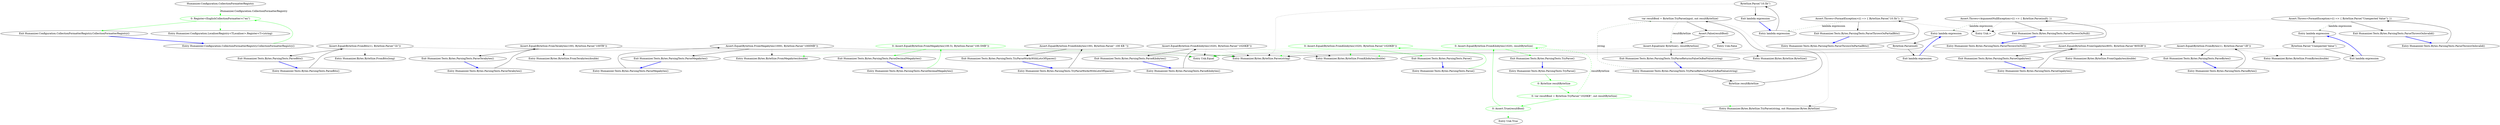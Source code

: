 digraph  {
d1 [cluster="Humanizer.Configuration.CollectionFormatterRegistry.CollectionFormatterRegistry()", color=green, community=0, label="0: Register<EnglishCollectionFormatter>(''en'')", span="9-9"];
d4 [label="Humanizer.Configuration.CollectionFormatterRegistry", span=""];
d0 [cluster="Humanizer.Configuration.CollectionFormatterRegistry.CollectionFormatterRegistry()", label="Entry Humanizer.Configuration.CollectionFormatterRegistry.CollectionFormatterRegistry()", span="6-6"];
d2 [cluster="Humanizer.Configuration.CollectionFormatterRegistry.CollectionFormatterRegistry()", label="Exit Humanizer.Configuration.CollectionFormatterRegistry.CollectionFormatterRegistry()", span="6-6"];
d3 [cluster="Humanizer.Configuration.LocaliserRegistry<TLocaliser>.Register<T>(string)", label="Entry Humanizer.Configuration.LocaliserRegistry<TLocaliser>.Register<T>(string)", span="45-45"];
m3_51 [cluster="Humanizer.Bytes.ByteSize.FromBits(long)", file="DefaultCollectionFormatter.cs", label="Entry Humanizer.Bytes.ByteSize.FromBits(long)", span="93-93"];
m3_5 [cluster="Unk.Equal", file="DefaultCollectionFormatter.cs", label="Entry Unk.Equal", span=""];
m3_26 [cluster="Humanizer.Tests.Bytes.ParsingTests.TryParseWorksWithLotsOfSpaces()", file="DefaultCollectionFormatter.cs", label="Entry Humanizer.Tests.Bytes.ParsingTests.TryParseWorksWithLotsOfSpaces()", span="45-45"];
m3_27 [cluster="Humanizer.Tests.Bytes.ParsingTests.TryParseWorksWithLotsOfSpaces()", file="DefaultCollectionFormatter.cs", label="Assert.Equal(ByteSize.FromKilobytes(100), ByteSize.Parse('' 100 KB ''))", span="47-47"];
m3_28 [cluster="Humanizer.Tests.Bytes.ParsingTests.TryParseWorksWithLotsOfSpaces()", file="DefaultCollectionFormatter.cs", label="Exit Humanizer.Tests.Bytes.ParsingTests.TryParseWorksWithLotsOfSpaces()", span="45-45"];
m3_12 [cluster="Humanizer.Bytes.ByteSize.TryParse(string, out Humanizer.Bytes.ByteSize)", file="DefaultCollectionFormatter.cs", label="Entry Humanizer.Bytes.ByteSize.TryParse(string, out Humanizer.Bytes.ByteSize)", span="280-280"];
m3_17 [cluster="Humanizer.Bytes.ByteSize.FromMegabytes(double)", file="DefaultCollectionFormatter.cs", label="Entry Humanizer.Bytes.ByteSize.FromMegabytes(double)", span="108-108"];
m3_55 [cluster="Humanizer.Bytes.ByteSize.FromBytes(double)", file="DefaultCollectionFormatter.cs", label="Entry Humanizer.Bytes.ByteSize.FromBytes(double)", span="98-98"];
m3_32 [cluster="Unk.>", file="DefaultCollectionFormatter.cs", label="Entry Unk.>", span=""];
m3_48 [cluster="Humanizer.Tests.Bytes.ParsingTests.ParseBits()", file="DefaultCollectionFormatter.cs", label="Entry Humanizer.Tests.Bytes.ParsingTests.ParseBits()", span="69-69"];
m3_49 [cluster="Humanizer.Tests.Bytes.ParsingTests.ParseBits()", file="DefaultCollectionFormatter.cs", label="Assert.Equal(ByteSize.FromBits(1), ByteSize.Parse(''1b''))", span="71-71"];
m3_50 [cluster="Humanizer.Tests.Bytes.ParsingTests.ParseBits()", file="DefaultCollectionFormatter.cs", label="Exit Humanizer.Tests.Bytes.ParsingTests.ParseBits()", span="69-69"];
m3_18 [cluster="Humanizer.Tests.Bytes.ParsingTests.TryParseReturnsFalseOnBadValue(string)", file="DefaultCollectionFormatter.cs", label="Entry Humanizer.Tests.Bytes.ParsingTests.TryParseReturnsFalseOnBadValue(string)", span="35-35"];
m3_22 [cluster="Humanizer.Tests.Bytes.ParsingTests.TryParseReturnsFalseOnBadValue(string)", file="DefaultCollectionFormatter.cs", label="Assert.Equal(new ByteSize(), resultByteSize)", span="41-41"];
m3_20 [cluster="Humanizer.Tests.Bytes.ParsingTests.TryParseReturnsFalseOnBadValue(string)", file="DefaultCollectionFormatter.cs", label="var resultBool = ByteSize.TryParse(input, out resultByteSize)", span="38-38"];
m3_21 [cluster="Humanizer.Tests.Bytes.ParsingTests.TryParseReturnsFalseOnBadValue(string)", file="DefaultCollectionFormatter.cs", label="Assert.False(resultBool)", span="40-40"];
m3_19 [cluster="Humanizer.Tests.Bytes.ParsingTests.TryParseReturnsFalseOnBadValue(string)", file="DefaultCollectionFormatter.cs", label="ByteSize resultByteSize", span="37-37"];
m3_23 [cluster="Humanizer.Tests.Bytes.ParsingTests.TryParseReturnsFalseOnBadValue(string)", file="DefaultCollectionFormatter.cs", label="Exit Humanizer.Tests.Bytes.ParsingTests.TryParseReturnsFalseOnBadValue(string)", span="35-35"];
m3_24 [cluster="Unk.False", file="DefaultCollectionFormatter.cs", label="Entry Unk.False", span=""];
m3_42 [cluster="Humanizer.Tests.Bytes.ParsingTests.ParseThrowsOnNull()", file="DefaultCollectionFormatter.cs", label="Entry Humanizer.Tests.Bytes.ParsingTests.ParseThrowsOnNull()", span="63-63"];
m3_43 [cluster="Humanizer.Tests.Bytes.ParsingTests.ParseThrowsOnNull()", file="DefaultCollectionFormatter.cs", label="Assert.Throws<ArgumentNullException>(() => { ByteSize.Parse(null); })", span="65-65"];
m3_44 [cluster="Humanizer.Tests.Bytes.ParsingTests.ParseThrowsOnNull()", file="DefaultCollectionFormatter.cs", label="Exit Humanizer.Tests.Bytes.ParsingTests.ParseThrowsOnNull()", span="63-63"];
m3_4 [cluster="Humanizer.Bytes.ByteSize.Parse(string)", file="DefaultCollectionFormatter.cs", label="Entry Humanizer.Bytes.ByteSize.Parse(string)", span="354-354"];
m3_29 [cluster="Humanizer.Tests.Bytes.ParsingTests.ParseThrowsOnPartialBits()", file="DefaultCollectionFormatter.cs", label="Entry Humanizer.Tests.Bytes.ParsingTests.ParseThrowsOnPartialBits()", span="51-51"];
m3_30 [cluster="Humanizer.Tests.Bytes.ParsingTests.ParseThrowsOnPartialBits()", file="DefaultCollectionFormatter.cs", label="Assert.Throws<FormatException>(() => { ByteSize.Parse(''10.5b''); })", span="53-53"];
m3_31 [cluster="Humanizer.Tests.Bytes.ParsingTests.ParseThrowsOnPartialBits()", file="DefaultCollectionFormatter.cs", label="Exit Humanizer.Tests.Bytes.ParsingTests.ParseThrowsOnPartialBits()", span="51-51"];
m3_66 [cluster="Humanizer.Tests.Bytes.ParsingTests.ParseTerabytes()", file="DefaultCollectionFormatter.cs", label="Entry Humanizer.Tests.Bytes.ParsingTests.ParseTerabytes()", span="99-99"];
m3_67 [cluster="Humanizer.Tests.Bytes.ParsingTests.ParseTerabytes()", file="DefaultCollectionFormatter.cs", label="Assert.Equal(ByteSize.FromTerabytes(100), ByteSize.Parse(''100TB''))", span="101-101"];
m3_68 [cluster="Humanizer.Tests.Bytes.ParsingTests.ParseTerabytes()", file="DefaultCollectionFormatter.cs", label="Exit Humanizer.Tests.Bytes.ParsingTests.ParseTerabytes()", span="99-99"];
m3_69 [cluster="Humanizer.Bytes.ByteSize.FromTerabytes(double)", file="DefaultCollectionFormatter.cs", label="Entry Humanizer.Bytes.ByteSize.FromTerabytes(double)", span="118-118"];
m3_36 [cluster="Humanizer.Tests.Bytes.ParsingTests.ParseThrowsOnInvalid()", file="DefaultCollectionFormatter.cs", label="Entry Humanizer.Tests.Bytes.ParsingTests.ParseThrowsOnInvalid()", span="57-57"];
m3_37 [cluster="Humanizer.Tests.Bytes.ParsingTests.ParseThrowsOnInvalid()", file="DefaultCollectionFormatter.cs", label="Assert.Throws<FormatException>(() => { ByteSize.Parse(''Unexpected Value''); })", span="59-59"];
m3_38 [cluster="Humanizer.Tests.Bytes.ParsingTests.ParseThrowsOnInvalid()", file="DefaultCollectionFormatter.cs", label="Exit Humanizer.Tests.Bytes.ParsingTests.ParseThrowsOnInvalid()", span="57-57"];
m3_59 [cluster="Humanizer.Tests.Bytes.ParsingTests.ParseMegabytes()", file="DefaultCollectionFormatter.cs", label="Entry Humanizer.Tests.Bytes.ParsingTests.ParseMegabytes()", span="87-87"];
m3_60 [cluster="Humanizer.Tests.Bytes.ParsingTests.ParseMegabytes()", file="DefaultCollectionFormatter.cs", label="Assert.Equal(ByteSize.FromMegabytes(1000), ByteSize.Parse(''1000MB''))", span="89-89"];
m3_61 [cluster="Humanizer.Tests.Bytes.ParsingTests.ParseMegabytes()", file="DefaultCollectionFormatter.cs", label="Exit Humanizer.Tests.Bytes.ParsingTests.ParseMegabytes()", span="87-87"];
m3_56 [cluster="Humanizer.Tests.Bytes.ParsingTests.ParseKilobytes()", file="DefaultCollectionFormatter.cs", label="Entry Humanizer.Tests.Bytes.ParsingTests.ParseKilobytes()", span="81-81"];
m3_57 [cluster="Humanizer.Tests.Bytes.ParsingTests.ParseKilobytes()", file="DefaultCollectionFormatter.cs", label="Assert.Equal(ByteSize.FromKilobytes(1020), ByteSize.Parse(''1020KB''))", span="83-83"];
m3_58 [cluster="Humanizer.Tests.Bytes.ParsingTests.ParseKilobytes()", file="DefaultCollectionFormatter.cs", label="Exit Humanizer.Tests.Bytes.ParsingTests.ParseKilobytes()", span="81-81"];
m3_65 [cluster="Humanizer.Bytes.ByteSize.FromGigabytes(double)", file="DefaultCollectionFormatter.cs", label="Entry Humanizer.Bytes.ByteSize.FromGigabytes(double)", span="113-113"];
m3_3 [cluster="Humanizer.Bytes.ByteSize.FromKilobytes(double)", file="DefaultCollectionFormatter.cs", label="Entry Humanizer.Bytes.ByteSize.FromKilobytes(double)", span="103-103"];
m3_0 [cluster="Humanizer.Tests.Bytes.ParsingTests.Parse()", file="DefaultCollectionFormatter.cs", label="Entry Humanizer.Tests.Bytes.ParsingTests.Parse()", span="10-10"];
m3_1 [cluster="Humanizer.Tests.Bytes.ParsingTests.Parse()", color=green, community=0, file="DefaultCollectionFormatter.cs", label="0: Assert.Equal(ByteSize.FromKilobytes(1020), ByteSize.Parse(''1020KB''))", span="12-12"];
m3_2 [cluster="Humanizer.Tests.Bytes.ParsingTests.Parse()", file="DefaultCollectionFormatter.cs", label="Exit Humanizer.Tests.Bytes.ParsingTests.Parse()", span="10-10"];
m3_45 [cluster="lambda expression", file="DefaultCollectionFormatter.cs", label="Entry lambda expression", span="65-65"];
m3_34 [cluster="lambda expression", file="DefaultCollectionFormatter.cs", label="ByteSize.Parse(''10.5b'')", span="53-53"];
m3_40 [cluster="lambda expression", file="DefaultCollectionFormatter.cs", label="ByteSize.Parse(''Unexpected Value'')", span="59-59"];
m3_46 [cluster="lambda expression", file="DefaultCollectionFormatter.cs", label="ByteSize.Parse(null)", span="65-65"];
m3_33 [cluster="lambda expression", file="DefaultCollectionFormatter.cs", label="Entry lambda expression", span="53-53"];
m3_35 [cluster="lambda expression", file="DefaultCollectionFormatter.cs", label="Exit lambda expression", span="53-53"];
m3_39 [cluster="lambda expression", file="DefaultCollectionFormatter.cs", label="Entry lambda expression", span="59-59"];
m3_41 [cluster="lambda expression", file="DefaultCollectionFormatter.cs", label="Exit lambda expression", span="59-59"];
m3_47 [cluster="lambda expression", file="DefaultCollectionFormatter.cs", label="Exit lambda expression", span="65-65"];
m3_62 [cluster="Humanizer.Tests.Bytes.ParsingTests.ParseGigabytes()", file="DefaultCollectionFormatter.cs", label="Entry Humanizer.Tests.Bytes.ParsingTests.ParseGigabytes()", span="93-93"];
m3_63 [cluster="Humanizer.Tests.Bytes.ParsingTests.ParseGigabytes()", file="DefaultCollectionFormatter.cs", label="Assert.Equal(ByteSize.FromGigabytes(805), ByteSize.Parse(''805GB''))", span="95-95"];
m3_64 [cluster="Humanizer.Tests.Bytes.ParsingTests.ParseGigabytes()", file="DefaultCollectionFormatter.cs", label="Exit Humanizer.Tests.Bytes.ParsingTests.ParseGigabytes()", span="93-93"];
m3_13 [cluster="Unk.True", file="DefaultCollectionFormatter.cs", label="Entry Unk.True", span=""];
m3_25 [cluster="Humanizer.Bytes.ByteSize.ByteSize()", file="DefaultCollectionFormatter.cs", label="Entry Humanizer.Bytes.ByteSize.ByteSize()", span="8-8"];
m3_52 [cluster="Humanizer.Tests.Bytes.ParsingTests.ParseBytes()", file="DefaultCollectionFormatter.cs", label="Entry Humanizer.Tests.Bytes.ParsingTests.ParseBytes()", span="75-75"];
m3_53 [cluster="Humanizer.Tests.Bytes.ParsingTests.ParseBytes()", file="DefaultCollectionFormatter.cs", label="Assert.Equal(ByteSize.FromBytes(1), ByteSize.Parse(''1B''))", span="77-77"];
m3_54 [cluster="Humanizer.Tests.Bytes.ParsingTests.ParseBytes()", file="DefaultCollectionFormatter.cs", label="Exit Humanizer.Tests.Bytes.ParsingTests.ParseBytes()", span="75-75"];
m3_6 [cluster="Humanizer.Tests.Bytes.ParsingTests.TryParse()", file="DefaultCollectionFormatter.cs", label="Entry Humanizer.Tests.Bytes.ParsingTests.TryParse()", span="16-16"];
m3_7 [cluster="Humanizer.Tests.Bytes.ParsingTests.TryParse()", color=green, community=0, file="DefaultCollectionFormatter.cs", label="0: ByteSize resultByteSize", span="18-18"];
m3_8 [cluster="Humanizer.Tests.Bytes.ParsingTests.TryParse()", color=green, community=0, file="DefaultCollectionFormatter.cs", label="0: var resultBool = ByteSize.TryParse(''1020KB'', out resultByteSize)", span="19-19"];
m3_9 [cluster="Humanizer.Tests.Bytes.ParsingTests.TryParse()", color=green, community=0, file="DefaultCollectionFormatter.cs", label="0: Assert.True(resultBool)", span="21-21"];
m3_10 [cluster="Humanizer.Tests.Bytes.ParsingTests.TryParse()", color=green, community=0, file="DefaultCollectionFormatter.cs", label="0: Assert.Equal(ByteSize.FromKilobytes(1020), resultByteSize)", span="22-22"];
m3_11 [cluster="Humanizer.Tests.Bytes.ParsingTests.TryParse()", file="DefaultCollectionFormatter.cs", label="Exit Humanizer.Tests.Bytes.ParsingTests.TryParse()", span="16-16"];
m3_14 [cluster="Humanizer.Tests.Bytes.ParsingTests.ParseDecimalMegabytes()", file="DefaultCollectionFormatter.cs", label="Entry Humanizer.Tests.Bytes.ParsingTests.ParseDecimalMegabytes()", span="26-26"];
m3_15 [cluster="Humanizer.Tests.Bytes.ParsingTests.ParseDecimalMegabytes()", color=green, community=0, file="DefaultCollectionFormatter.cs", label="0: Assert.Equal(ByteSize.FromMegabytes(100.5), ByteSize.Parse(''100.5MB''))", span="28-28"];
m3_16 [cluster="Humanizer.Tests.Bytes.ParsingTests.ParseDecimalMegabytes()", file="DefaultCollectionFormatter.cs", label="Exit Humanizer.Tests.Bytes.ParsingTests.ParseDecimalMegabytes()", span="26-26"];
d1 -> d2  [color=green, key=0, style=solid];
d1 -> d3  [color=green, key=2, style=dotted];
d4 -> d1  [color=green, key=1, label="Humanizer.Configuration.CollectionFormatterRegistry", style=dashed];
d0 -> d1  [color=green, key=0, style=solid];
d2 -> d0  [color=blue, key=0, style=bold];
m3_26 -> m3_27  [key=0, style=solid];
m3_27 -> m3_3  [key=2, style=dotted];
m3_27 -> m3_4  [key=2, style=dotted];
m3_27 -> m3_5  [key=2, style=dotted];
m3_27 -> m3_28  [key=0, style=solid];
m3_28 -> m3_26  [color=blue, key=0, style=bold];
m3_48 -> m3_49  [key=0, style=solid];
m3_49 -> m3_4  [key=2, style=dotted];
m3_49 -> m3_5  [key=2, style=dotted];
m3_49 -> m3_50  [key=0, style=solid];
m3_49 -> m3_51  [key=2, style=dotted];
m3_50 -> m3_48  [color=blue, key=0, style=bold];
m3_18 -> m3_20  [color=darkseagreen4, key=1, label=string, style=dashed];
m3_18 -> m3_19  [key=0, style=solid];
m3_22 -> m3_5  [key=2, style=dotted];
m3_22 -> m3_23  [key=0, style=solid];
m3_22 -> m3_25  [key=2, style=dotted];
m3_20 -> m3_12  [key=2, style=dotted];
m3_20 -> m3_22  [color=darkseagreen4, key=1, label=resultByteSize, style=dashed];
m3_20 -> m3_21  [key=0, style=solid];
m3_21 -> m3_22  [key=0, style=solid];
m3_21 -> m3_24  [key=2, style=dotted];
m3_19 -> m3_20  [key=0, style=solid];
m3_23 -> m3_18  [color=blue, key=0, style=bold];
m3_42 -> m3_43  [key=0, style=solid];
m3_43 -> m3_45  [color=darkseagreen4, key=1, label="lambda expression", style=dashed];
m3_43 -> m3_44  [key=0, style=solid];
m3_43 -> m3_32  [key=2, style=dotted];
m3_44 -> m3_42  [color=blue, key=0, style=bold];
m3_29 -> m3_30  [key=0, style=solid];
m3_30 -> m3_33  [color=darkseagreen4, key=1, label="lambda expression", style=dashed];
m3_30 -> m3_31  [key=0, style=solid];
m3_30 -> m3_32  [key=2, style=dotted];
m3_31 -> m3_29  [color=blue, key=0, style=bold];
m3_66 -> m3_67  [key=0, style=solid];
m3_67 -> m3_4  [key=2, style=dotted];
m3_67 -> m3_5  [key=2, style=dotted];
m3_67 -> m3_68  [key=0, style=solid];
m3_67 -> m3_69  [key=2, style=dotted];
m3_68 -> m3_66  [color=blue, key=0, style=bold];
m3_36 -> m3_37  [key=0, style=solid];
m3_37 -> m3_39  [color=darkseagreen4, key=1, label="lambda expression", style=dashed];
m3_37 -> m3_38  [key=0, style=solid];
m3_37 -> m3_32  [key=2, style=dotted];
m3_38 -> m3_36  [color=blue, key=0, style=bold];
m3_59 -> m3_60  [key=0, style=solid];
m3_60 -> m3_4  [key=2, style=dotted];
m3_60 -> m3_5  [key=2, style=dotted];
m3_60 -> m3_17  [key=2, style=dotted];
m3_60 -> m3_61  [key=0, style=solid];
m3_61 -> m3_59  [color=blue, key=0, style=bold];
m3_56 -> m3_57  [key=0, style=solid];
m3_57 -> m3_3  [key=2, style=dotted];
m3_57 -> m3_4  [key=2, style=dotted];
m3_57 -> m3_5  [key=2, style=dotted];
m3_57 -> m3_58  [key=0, style=solid];
m3_58 -> m3_56  [color=blue, key=0, style=bold];
m3_0 -> m3_1  [color=green, key=0, style=solid];
m3_1 -> m3_2  [color=green, key=0, style=solid];
m3_1 -> m3_3  [color=green, key=2, style=dotted];
m3_1 -> m3_4  [color=green, key=2, style=dotted];
m3_1 -> m3_5  [color=green, key=2, style=dotted];
m3_2 -> m3_0  [color=blue, key=0, style=bold];
m3_45 -> m3_46  [key=0, style=solid];
m3_34 -> m3_4  [key=2, style=dotted];
m3_34 -> m3_35  [key=0, style=solid];
m3_40 -> m3_4  [key=2, style=dotted];
m3_40 -> m3_41  [key=0, style=solid];
m3_46 -> m3_4  [key=2, style=dotted];
m3_46 -> m3_47  [key=0, style=solid];
m3_33 -> m3_34  [key=0, style=solid];
m3_35 -> m3_33  [color=blue, key=0, style=bold];
m3_39 -> m3_40  [key=0, style=solid];
m3_41 -> m3_39  [color=blue, key=0, style=bold];
m3_47 -> m3_45  [color=blue, key=0, style=bold];
m3_62 -> m3_63  [key=0, style=solid];
m3_63 -> m3_4  [key=2, style=dotted];
m3_63 -> m3_5  [key=2, style=dotted];
m3_63 -> m3_64  [key=0, style=solid];
m3_63 -> m3_65  [key=2, style=dotted];
m3_64 -> m3_62  [color=blue, key=0, style=bold];
m3_52 -> m3_53  [key=0, style=solid];
m3_53 -> m3_4  [key=2, style=dotted];
m3_53 -> m3_5  [key=2, style=dotted];
m3_53 -> m3_54  [key=0, style=solid];
m3_53 -> m3_55  [key=2, style=dotted];
m3_54 -> m3_52  [color=blue, key=0, style=bold];
m3_6 -> m3_7  [color=green, key=0, style=solid];
m3_7 -> m3_8  [color=green, key=0, style=solid];
m3_8 -> m3_9  [color=green, key=0, style=solid];
m3_8 -> m3_12  [color=green, key=2, style=dotted];
m3_8 -> m3_10  [color=green, key=1, label=resultByteSize, style=dashed];
m3_9 -> m3_10  [color=green, key=0, style=solid];
m3_9 -> m3_13  [color=green, key=2, style=dotted];
m3_10 -> m3_11  [color=green, key=0, style=solid];
m3_10 -> m3_3  [color=green, key=2, style=dotted];
m3_10 -> m3_5  [color=green, key=2, style=dotted];
m3_11 -> m3_6  [color=blue, key=0, style=bold];
m3_14 -> m3_15  [color=green, key=0, style=solid];
m3_15 -> m3_16  [color=green, key=0, style=solid];
m3_15 -> m3_17  [color=green, key=2, style=dotted];
m3_15 -> m3_4  [color=green, key=2, style=dotted];
m3_15 -> m3_5  [color=green, key=2, style=dotted];
m3_16 -> m3_14  [color=blue, key=0, style=bold];
}
